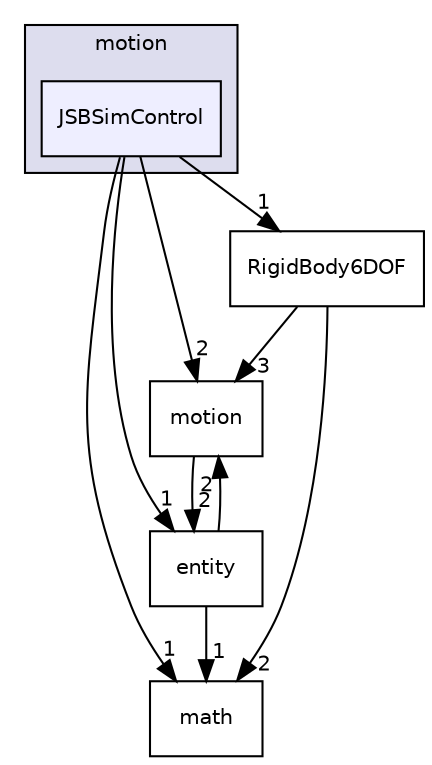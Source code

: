digraph "/root/scrimmage/scrimmage/include/scrimmage/plugins/motion/JSBSimControl" {
  compound=true
  node [ fontsize="10", fontname="Helvetica"];
  edge [ labelfontsize="10", labelfontname="Helvetica"];
  subgraph clusterdir_accb3fd3c749527533ae278fdffb4d13 {
    graph [ bgcolor="#ddddee", pencolor="black", label="motion" fontname="Helvetica", fontsize="10", URL="dir_accb3fd3c749527533ae278fdffb4d13.html"]
  dir_70c5e1445344399398fe7fb093979f51 [shape=box, label="JSBSimControl", style="filled", fillcolor="#eeeeff", pencolor="black", URL="dir_70c5e1445344399398fe7fb093979f51.html"];
  }
  dir_225ac9950e75cf8b57b2a00ffecc8137 [shape=box label="motion" URL="dir_225ac9950e75cf8b57b2a00ffecc8137.html"];
  dir_4281587931951fcc16b7a6ccc116b5d1 [shape=box label="math" URL="dir_4281587931951fcc16b7a6ccc116b5d1.html"];
  dir_55d3984138c5dccfffce51958269efb9 [shape=box label="RigidBody6DOF" URL="dir_55d3984138c5dccfffce51958269efb9.html"];
  dir_5ef164da32927a27aef05eae2283c928 [shape=box label="entity" URL="dir_5ef164da32927a27aef05eae2283c928.html"];
  dir_225ac9950e75cf8b57b2a00ffecc8137->dir_5ef164da32927a27aef05eae2283c928 [headlabel="2", labeldistance=1.5 headhref="dir_000012_000008.html"];
  dir_70c5e1445344399398fe7fb093979f51->dir_225ac9950e75cf8b57b2a00ffecc8137 [headlabel="2", labeldistance=1.5 headhref="dir_000114_000012.html"];
  dir_70c5e1445344399398fe7fb093979f51->dir_4281587931951fcc16b7a6ccc116b5d1 [headlabel="1", labeldistance=1.5 headhref="dir_000114_000010.html"];
  dir_70c5e1445344399398fe7fb093979f51->dir_55d3984138c5dccfffce51958269efb9 [headlabel="1", labeldistance=1.5 headhref="dir_000114_000117.html"];
  dir_70c5e1445344399398fe7fb093979f51->dir_5ef164da32927a27aef05eae2283c928 [headlabel="1", labeldistance=1.5 headhref="dir_000114_000008.html"];
  dir_55d3984138c5dccfffce51958269efb9->dir_225ac9950e75cf8b57b2a00ffecc8137 [headlabel="3", labeldistance=1.5 headhref="dir_000117_000012.html"];
  dir_55d3984138c5dccfffce51958269efb9->dir_4281587931951fcc16b7a6ccc116b5d1 [headlabel="2", labeldistance=1.5 headhref="dir_000117_000010.html"];
  dir_5ef164da32927a27aef05eae2283c928->dir_225ac9950e75cf8b57b2a00ffecc8137 [headlabel="2", labeldistance=1.5 headhref="dir_000008_000012.html"];
  dir_5ef164da32927a27aef05eae2283c928->dir_4281587931951fcc16b7a6ccc116b5d1 [headlabel="1", labeldistance=1.5 headhref="dir_000008_000010.html"];
}
